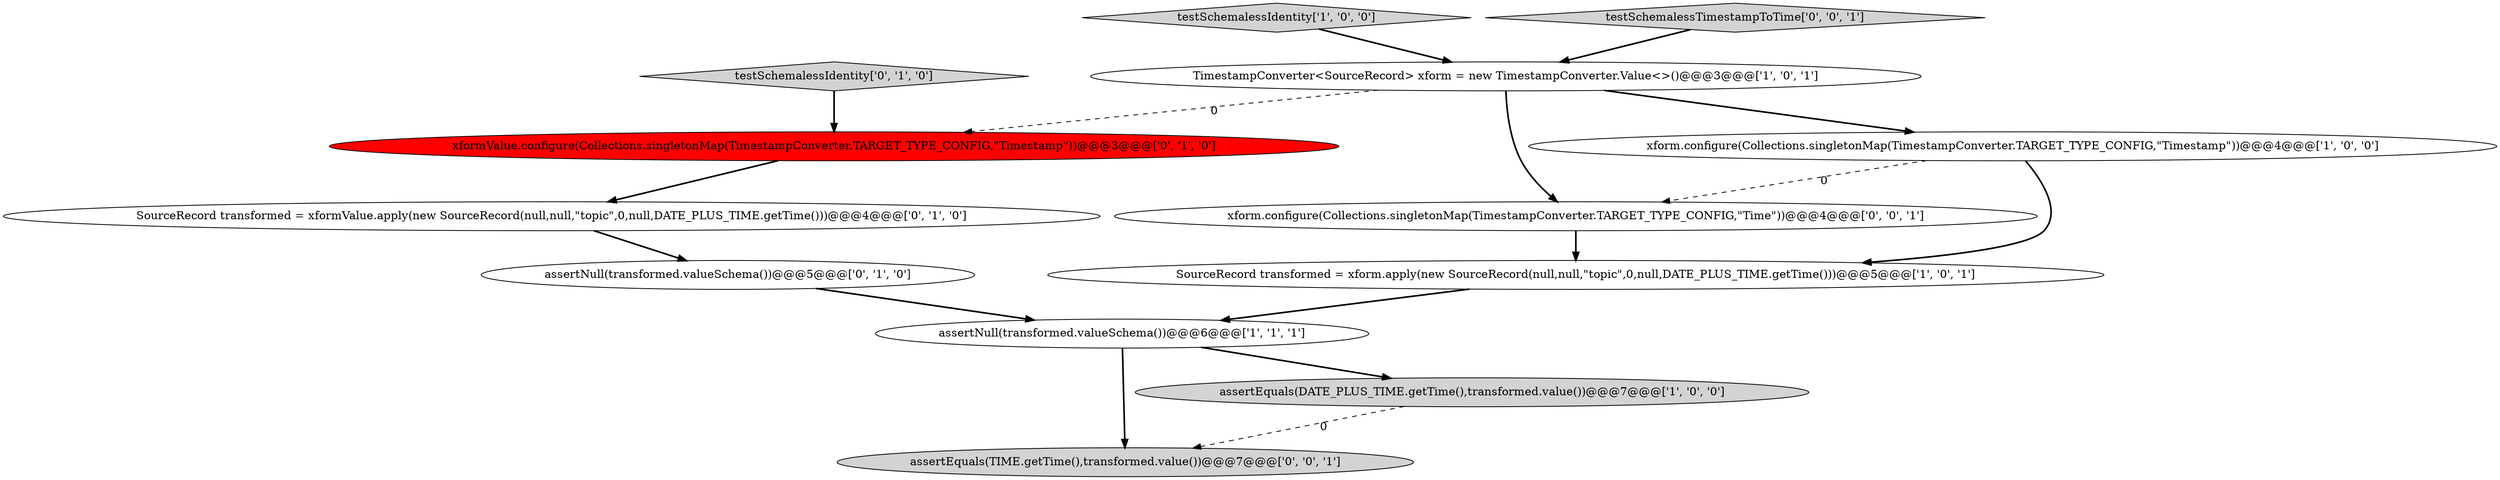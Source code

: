 digraph {
0 [style = filled, label = "TimestampConverter<SourceRecord> xform = new TimestampConverter.Value<>()@@@3@@@['1', '0', '1']", fillcolor = white, shape = ellipse image = "AAA0AAABBB1BBB"];
3 [style = filled, label = "testSchemalessIdentity['1', '0', '0']", fillcolor = lightgray, shape = diamond image = "AAA0AAABBB1BBB"];
6 [style = filled, label = "SourceRecord transformed = xformValue.apply(new SourceRecord(null,null,\"topic\",0,null,DATE_PLUS_TIME.getTime()))@@@4@@@['0', '1', '0']", fillcolor = white, shape = ellipse image = "AAA0AAABBB2BBB"];
12 [style = filled, label = "xform.configure(Collections.singletonMap(TimestampConverter.TARGET_TYPE_CONFIG,\"Time\"))@@@4@@@['0', '0', '1']", fillcolor = white, shape = ellipse image = "AAA0AAABBB3BBB"];
4 [style = filled, label = "SourceRecord transformed = xform.apply(new SourceRecord(null,null,\"topic\",0,null,DATE_PLUS_TIME.getTime()))@@@5@@@['1', '0', '1']", fillcolor = white, shape = ellipse image = "AAA0AAABBB1BBB"];
8 [style = filled, label = "xformValue.configure(Collections.singletonMap(TimestampConverter.TARGET_TYPE_CONFIG,\"Timestamp\"))@@@3@@@['0', '1', '0']", fillcolor = red, shape = ellipse image = "AAA1AAABBB2BBB"];
2 [style = filled, label = "assertNull(transformed.valueSchema())@@@6@@@['1', '1', '1']", fillcolor = white, shape = ellipse image = "AAA0AAABBB1BBB"];
1 [style = filled, label = "xform.configure(Collections.singletonMap(TimestampConverter.TARGET_TYPE_CONFIG,\"Timestamp\"))@@@4@@@['1', '0', '0']", fillcolor = white, shape = ellipse image = "AAA0AAABBB1BBB"];
11 [style = filled, label = "assertEquals(TIME.getTime(),transformed.value())@@@7@@@['0', '0', '1']", fillcolor = lightgray, shape = ellipse image = "AAA0AAABBB3BBB"];
9 [style = filled, label = "testSchemalessIdentity['0', '1', '0']", fillcolor = lightgray, shape = diamond image = "AAA0AAABBB2BBB"];
10 [style = filled, label = "testSchemalessTimestampToTime['0', '0', '1']", fillcolor = lightgray, shape = diamond image = "AAA0AAABBB3BBB"];
5 [style = filled, label = "assertEquals(DATE_PLUS_TIME.getTime(),transformed.value())@@@7@@@['1', '0', '0']", fillcolor = lightgray, shape = ellipse image = "AAA0AAABBB1BBB"];
7 [style = filled, label = "assertNull(transformed.valueSchema())@@@5@@@['0', '1', '0']", fillcolor = white, shape = ellipse image = "AAA0AAABBB2BBB"];
0->8 [style = dashed, label="0"];
10->0 [style = bold, label=""];
1->12 [style = dashed, label="0"];
1->4 [style = bold, label=""];
8->6 [style = bold, label=""];
4->2 [style = bold, label=""];
6->7 [style = bold, label=""];
12->4 [style = bold, label=""];
5->11 [style = dashed, label="0"];
9->8 [style = bold, label=""];
7->2 [style = bold, label=""];
0->1 [style = bold, label=""];
2->11 [style = bold, label=""];
3->0 [style = bold, label=""];
0->12 [style = bold, label=""];
2->5 [style = bold, label=""];
}
